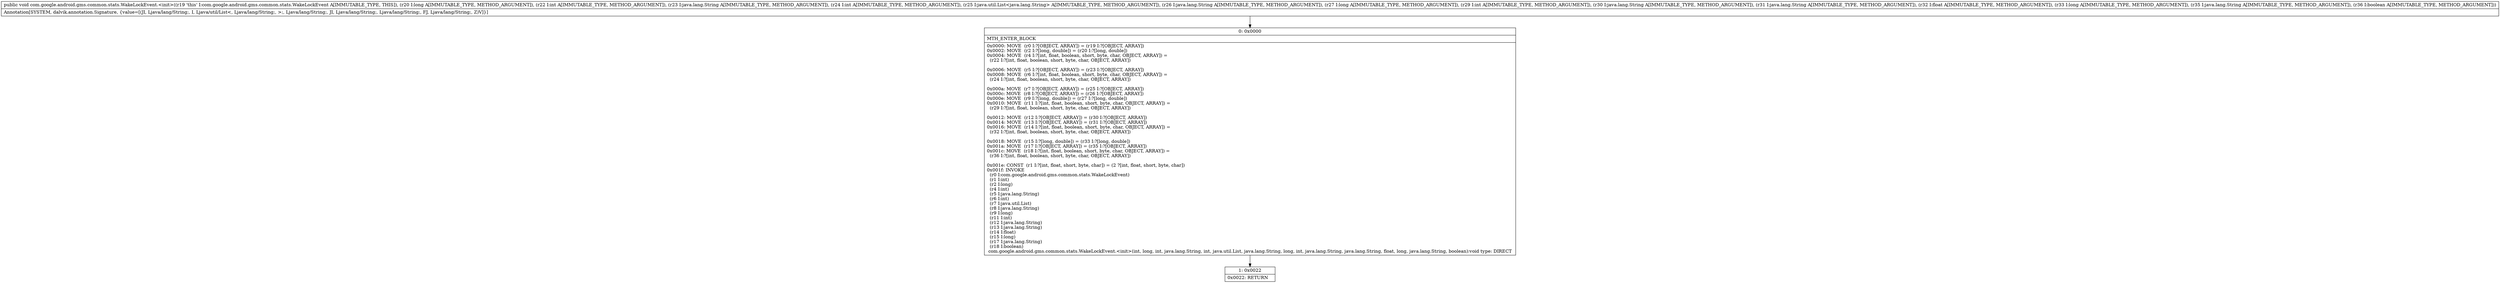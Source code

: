digraph "CFG forcom.google.android.gms.common.stats.WakeLockEvent.\<init\>(JILjava\/lang\/String;ILjava\/util\/List;Ljava\/lang\/String;JILjava\/lang\/String;Ljava\/lang\/String;FJLjava\/lang\/String;Z)V" {
Node_0 [shape=record,label="{0\:\ 0x0000|MTH_ENTER_BLOCK\l|0x0000: MOVE  (r0 I:?[OBJECT, ARRAY]) = (r19 I:?[OBJECT, ARRAY]) \l0x0002: MOVE  (r2 I:?[long, double]) = (r20 I:?[long, double]) \l0x0004: MOVE  (r4 I:?[int, float, boolean, short, byte, char, OBJECT, ARRAY]) = \l  (r22 I:?[int, float, boolean, short, byte, char, OBJECT, ARRAY])\l \l0x0006: MOVE  (r5 I:?[OBJECT, ARRAY]) = (r23 I:?[OBJECT, ARRAY]) \l0x0008: MOVE  (r6 I:?[int, float, boolean, short, byte, char, OBJECT, ARRAY]) = \l  (r24 I:?[int, float, boolean, short, byte, char, OBJECT, ARRAY])\l \l0x000a: MOVE  (r7 I:?[OBJECT, ARRAY]) = (r25 I:?[OBJECT, ARRAY]) \l0x000c: MOVE  (r8 I:?[OBJECT, ARRAY]) = (r26 I:?[OBJECT, ARRAY]) \l0x000e: MOVE  (r9 I:?[long, double]) = (r27 I:?[long, double]) \l0x0010: MOVE  (r11 I:?[int, float, boolean, short, byte, char, OBJECT, ARRAY]) = \l  (r29 I:?[int, float, boolean, short, byte, char, OBJECT, ARRAY])\l \l0x0012: MOVE  (r12 I:?[OBJECT, ARRAY]) = (r30 I:?[OBJECT, ARRAY]) \l0x0014: MOVE  (r13 I:?[OBJECT, ARRAY]) = (r31 I:?[OBJECT, ARRAY]) \l0x0016: MOVE  (r14 I:?[int, float, boolean, short, byte, char, OBJECT, ARRAY]) = \l  (r32 I:?[int, float, boolean, short, byte, char, OBJECT, ARRAY])\l \l0x0018: MOVE  (r15 I:?[long, double]) = (r33 I:?[long, double]) \l0x001a: MOVE  (r17 I:?[OBJECT, ARRAY]) = (r35 I:?[OBJECT, ARRAY]) \l0x001c: MOVE  (r18 I:?[int, float, boolean, short, byte, char, OBJECT, ARRAY]) = \l  (r36 I:?[int, float, boolean, short, byte, char, OBJECT, ARRAY])\l \l0x001e: CONST  (r1 I:?[int, float, short, byte, char]) = (2 ?[int, float, short, byte, char]) \l0x001f: INVOKE  \l  (r0 I:com.google.android.gms.common.stats.WakeLockEvent)\l  (r1 I:int)\l  (r2 I:long)\l  (r4 I:int)\l  (r5 I:java.lang.String)\l  (r6 I:int)\l  (r7 I:java.util.List)\l  (r8 I:java.lang.String)\l  (r9 I:long)\l  (r11 I:int)\l  (r12 I:java.lang.String)\l  (r13 I:java.lang.String)\l  (r14 I:float)\l  (r15 I:long)\l  (r17 I:java.lang.String)\l  (r18 I:boolean)\l com.google.android.gms.common.stats.WakeLockEvent.\<init\>(int, long, int, java.lang.String, int, java.util.List, java.lang.String, long, int, java.lang.String, java.lang.String, float, long, java.lang.String, boolean):void type: DIRECT \l}"];
Node_1 [shape=record,label="{1\:\ 0x0022|0x0022: RETURN   \l}"];
MethodNode[shape=record,label="{public void com.google.android.gms.common.stats.WakeLockEvent.\<init\>((r19 'this' I:com.google.android.gms.common.stats.WakeLockEvent A[IMMUTABLE_TYPE, THIS]), (r20 I:long A[IMMUTABLE_TYPE, METHOD_ARGUMENT]), (r22 I:int A[IMMUTABLE_TYPE, METHOD_ARGUMENT]), (r23 I:java.lang.String A[IMMUTABLE_TYPE, METHOD_ARGUMENT]), (r24 I:int A[IMMUTABLE_TYPE, METHOD_ARGUMENT]), (r25 I:java.util.List\<java.lang.String\> A[IMMUTABLE_TYPE, METHOD_ARGUMENT]), (r26 I:java.lang.String A[IMMUTABLE_TYPE, METHOD_ARGUMENT]), (r27 I:long A[IMMUTABLE_TYPE, METHOD_ARGUMENT]), (r29 I:int A[IMMUTABLE_TYPE, METHOD_ARGUMENT]), (r30 I:java.lang.String A[IMMUTABLE_TYPE, METHOD_ARGUMENT]), (r31 I:java.lang.String A[IMMUTABLE_TYPE, METHOD_ARGUMENT]), (r32 I:float A[IMMUTABLE_TYPE, METHOD_ARGUMENT]), (r33 I:long A[IMMUTABLE_TYPE, METHOD_ARGUMENT]), (r35 I:java.lang.String A[IMMUTABLE_TYPE, METHOD_ARGUMENT]), (r36 I:boolean A[IMMUTABLE_TYPE, METHOD_ARGUMENT]))  | Annotation[SYSTEM, dalvik.annotation.Signature, \{value=[(JI, Ljava\/lang\/String;, I, Ljava\/util\/List\<, Ljava\/lang\/String;, \>;, Ljava\/lang\/String;, JI, Ljava\/lang\/String;, Ljava\/lang\/String;, FJ, Ljava\/lang\/String;, Z)V]\}]\l}"];
MethodNode -> Node_0;
Node_0 -> Node_1;
}


